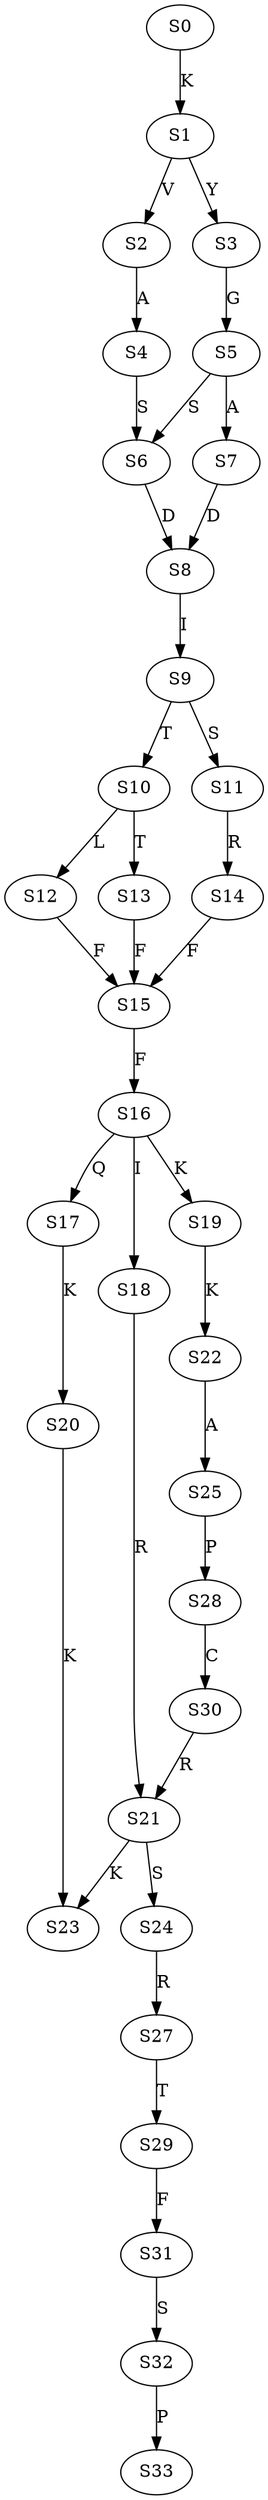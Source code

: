 strict digraph  {
	S0 -> S1 [ label = K ];
	S1 -> S2 [ label = V ];
	S1 -> S3 [ label = Y ];
	S2 -> S4 [ label = A ];
	S3 -> S5 [ label = G ];
	S4 -> S6 [ label = S ];
	S5 -> S7 [ label = A ];
	S5 -> S6 [ label = S ];
	S6 -> S8 [ label = D ];
	S7 -> S8 [ label = D ];
	S8 -> S9 [ label = I ];
	S9 -> S10 [ label = T ];
	S9 -> S11 [ label = S ];
	S10 -> S12 [ label = L ];
	S10 -> S13 [ label = T ];
	S11 -> S14 [ label = R ];
	S12 -> S15 [ label = F ];
	S13 -> S15 [ label = F ];
	S14 -> S15 [ label = F ];
	S15 -> S16 [ label = F ];
	S16 -> S17 [ label = Q ];
	S16 -> S18 [ label = I ];
	S16 -> S19 [ label = K ];
	S17 -> S20 [ label = K ];
	S18 -> S21 [ label = R ];
	S19 -> S22 [ label = K ];
	S20 -> S23 [ label = K ];
	S21 -> S23 [ label = K ];
	S21 -> S24 [ label = S ];
	S22 -> S25 [ label = A ];
	S24 -> S27 [ label = R ];
	S25 -> S28 [ label = P ];
	S27 -> S29 [ label = T ];
	S28 -> S30 [ label = C ];
	S29 -> S31 [ label = F ];
	S30 -> S21 [ label = R ];
	S31 -> S32 [ label = S ];
	S32 -> S33 [ label = P ];
}
